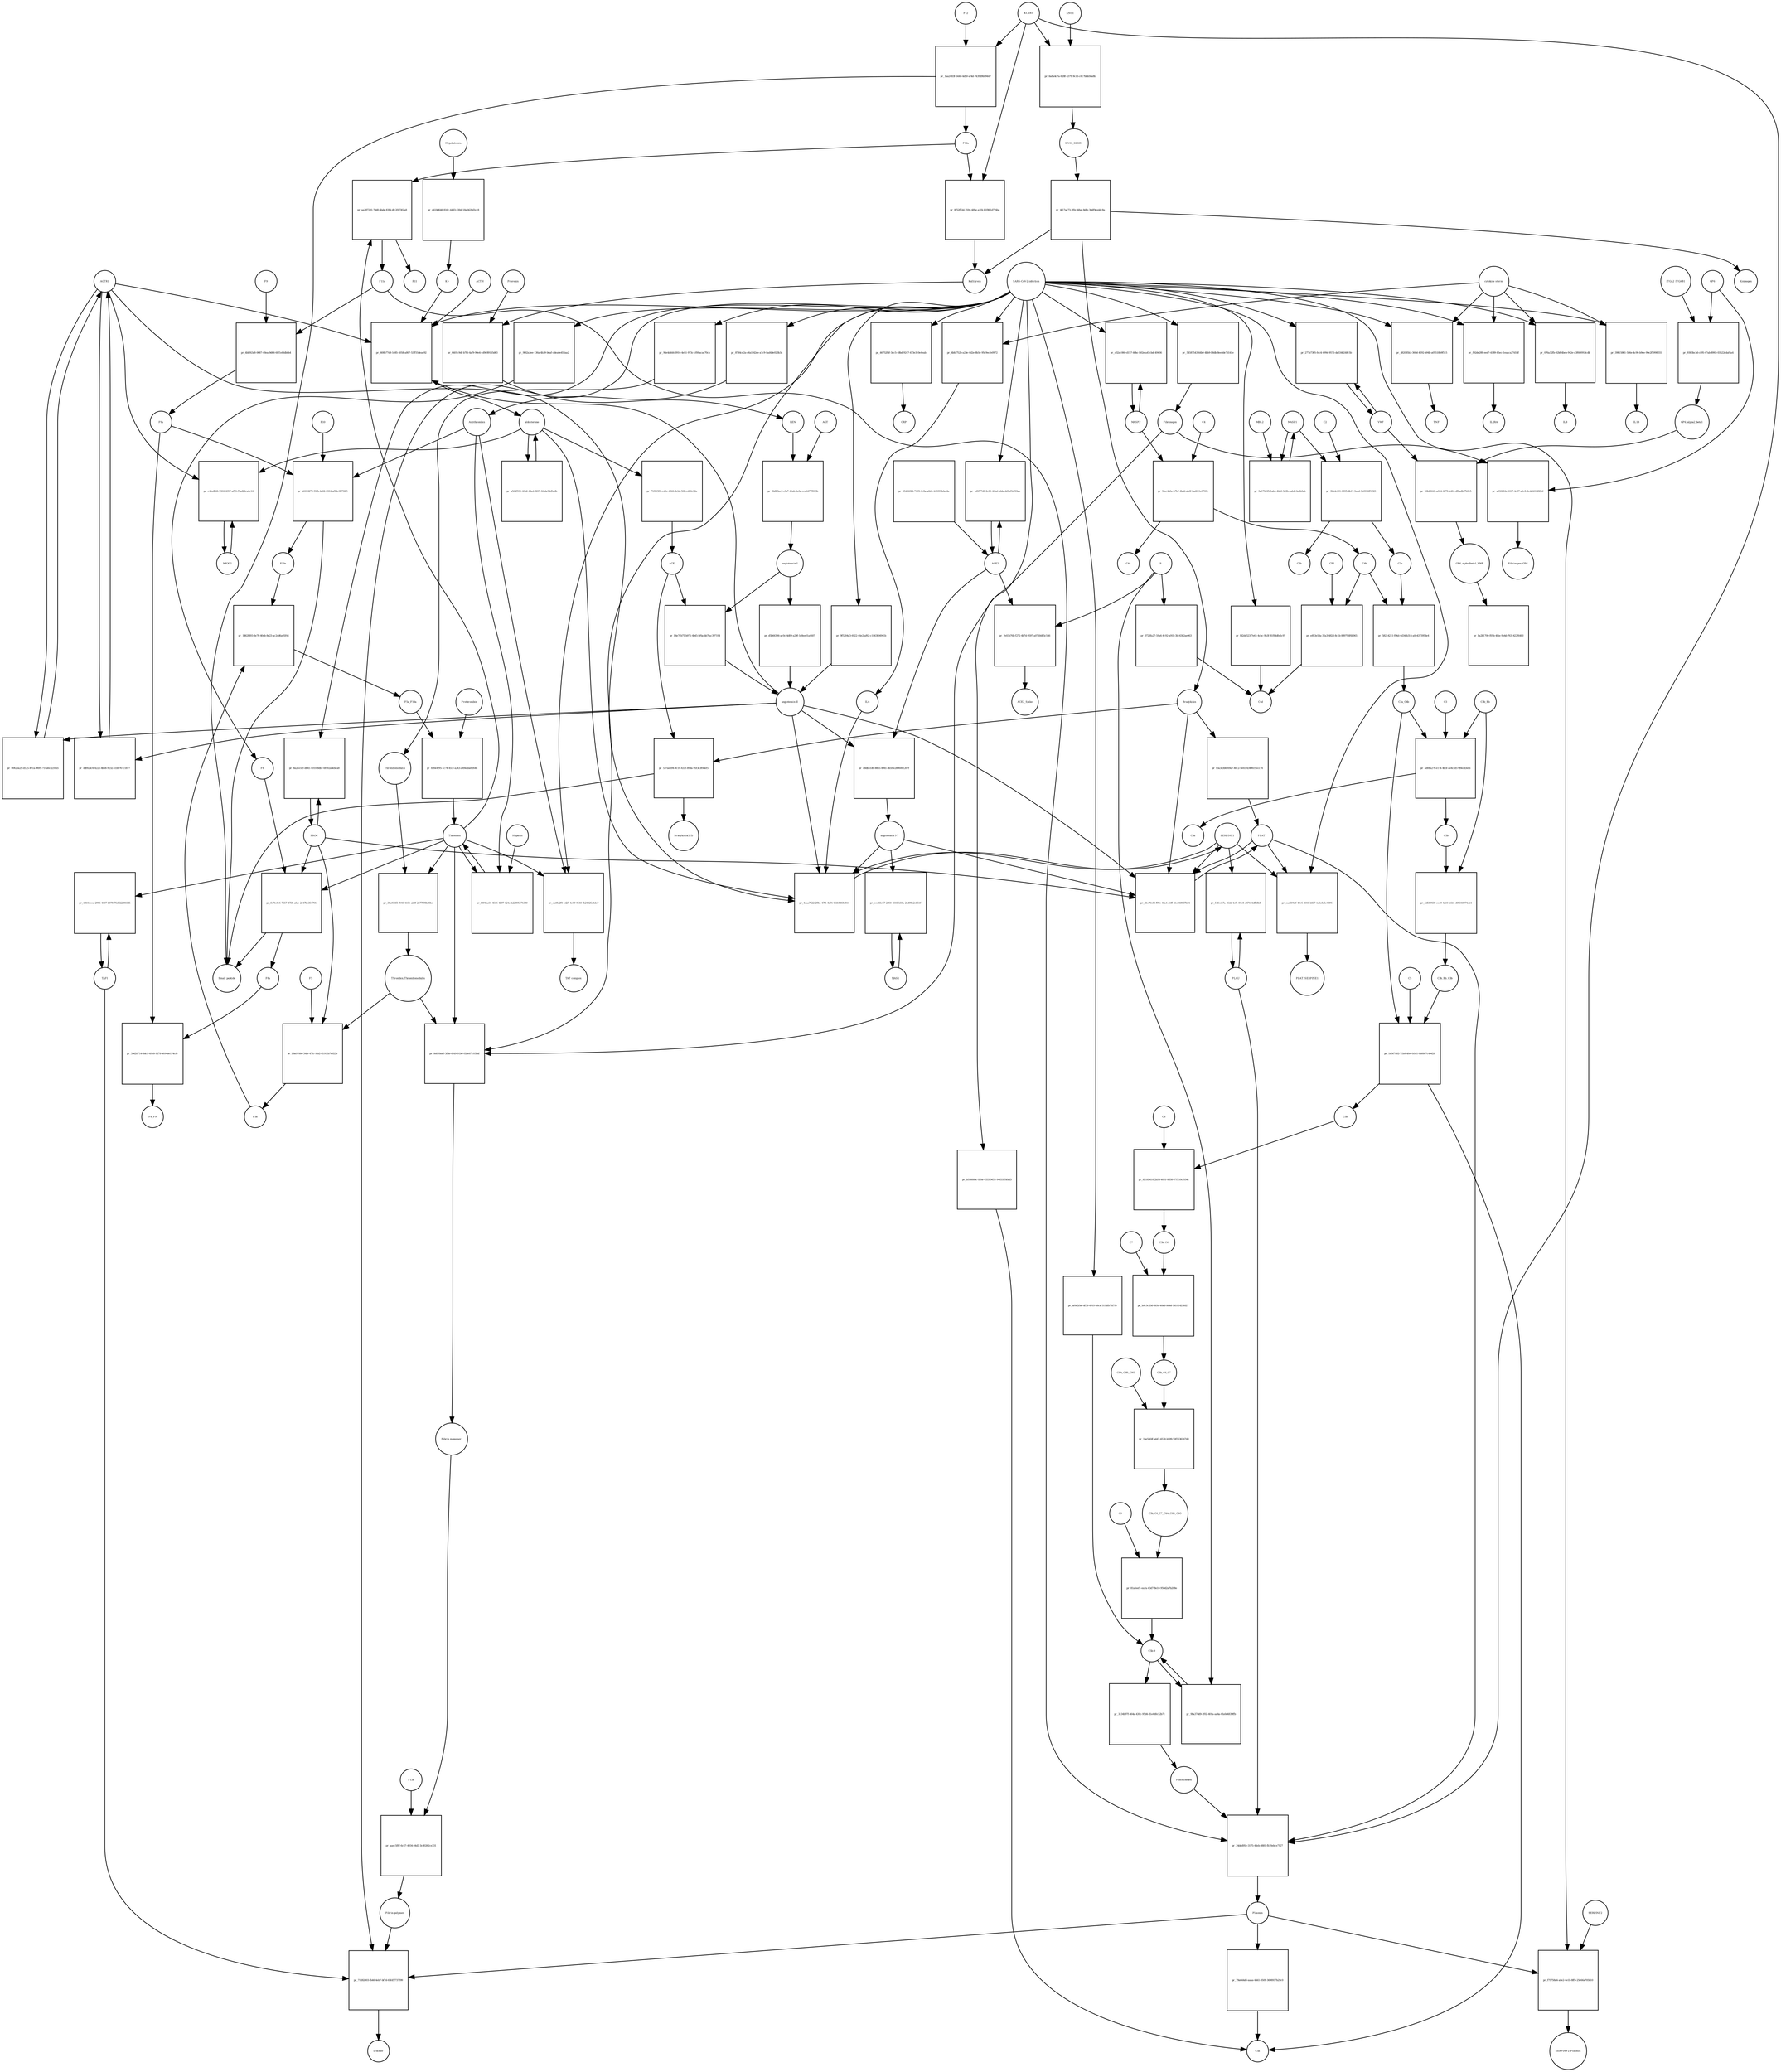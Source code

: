 strict digraph  {
F8 [annotation="urn_miriam_hgnc_3546|urn_miriam_taxonomy_9606", bipartite=0, cls=macromolecule, fontsize=4, label=F8, shape=circle];
"pr_fe71cfe6-7557-4735-afac-2e47be354701" [annotation="", bipartite=1, cls=process, fontsize=4, label="pr_fe71cfe6-7557-4735-afac-2e47be354701", shape=square];
"Small peptide" [annotation=urn_miriam_mesh_D010446, bipartite=0, cls=macromolecule, fontsize=4, label="Small peptide", shape=circle];
F8a [annotation="urn_miriam_hgnc.symbol_F8|urn_miriam_mesh_D015944|urn_miriam_taxonomy_9606", bipartite=0, cls=macromolecule, fontsize=4, label=F8a, shape=circle];
Thrombin [annotation="urn_miriam_hgnc_3535|urn_miriam_taxonomy_9606", bipartite=0, cls=macromolecule, fontsize=4, label=Thrombin, shape=circle];
PROC [annotation="urn_miriam_hgnc_9451|urn_miriam_taxonomy_9606", bipartite=0, cls=macromolecule, fontsize=4, label=PROC, shape=circle];
AGTR1 [annotation=urn_miriam_hgnc_336, bipartite=0, cls=macromolecule, fontsize=4, label=AGTR1, shape=circle];
"pr_00626a29-d125-47ca-9695-714a6cd216b5" [annotation="", bipartite=1, cls=process, fontsize=4, label="pr_00626a29-d125-47ca-9695-714a6cd216b5", shape=square];
"angiotensin II" [annotation="urn_miriam_obo.chebi_CHEBI%3A2718|urn_miriam_taxonomy_9606", bipartite=0, cls="simple chemical", fontsize=4, label="angiotensin II", shape=circle];
NR3C2 [annotation="", bipartite=0, cls=macromolecule, fontsize=4, label=NR3C2, shape=circle];
"pr_c4fedb68-9306-4357-af93-f9ad28ca0c16" [annotation="", bipartite=1, cls=process, fontsize=4, label="pr_c4fedb68-9306-4357-af93-f9ad28ca0c16", shape=square];
aldosterone [annotation="urn_miriam_obo.chebi_CHEBI%3A27584", bipartite=0, cls="simple chemical", fontsize=4, label=aldosterone, shape=circle];
"pr_a564f931-40b2-4ded-8207-fd4de54d9edb" [annotation="", bipartite=1, cls=process, fontsize=4, label="pr_a564f931-40b2-4ded-8207-fd4de54d9edb", shape=square];
SERPINE1 [annotation="", bipartite=0, cls=macromolecule, fontsize=4, label=SERPINE1, shape=circle];
"pr_4caa7622-29b5-47f1-8af4-0fd18d68c811" [annotation="", bipartite=1, cls=process, fontsize=4, label="pr_4caa7622-29b5-47f1-8af4-0fd18d68c811", shape=square];
"angiotensin I-7" [annotation="urn_miriam_obo.chebi_CHEBI%3A55438|urn_miriam_taxonomy_9606", bipartite=0, cls="simple chemical", fontsize=4, label="angiotensin I-7", shape=circle];
IL6 [annotation="urn_miriam_hgnc_6018|urn_miriam_taxonomy_9606", bipartite=0, cls=macromolecule, fontsize=4, label=IL6, shape=circle];
"pr_608b77d8-1e85-4058-a807-53ff55deae92" [annotation="", bipartite=1, cls=process, fontsize=4, label="pr_608b77d8-1e85-4058-a807-53ff55deae92", shape=square];
"SARS-CoV-2 infection" [annotation="urn_miriam_taxonomy_2697049|urn_miriam_mesh_D012327", bipartite=0, cls=phenotype, fontsize=4, label="SARS-CoV-2 infection", shape=circle];
"K+" [annotation="urn_miriam_obo.chebi_CHEBI%3A29103", bipartite=0, cls="simple chemical", fontsize=4, label="K+", shape=circle];
ACTH [annotation=urn_miriam_hgnc_9201, bipartite=0, cls="simple chemical", fontsize=4, label=ACTH, shape=circle];
"pr_9f5204a3-6922-46e2-af62-c1863f04941b" [annotation="", bipartite=1, cls=process, fontsize=4, label="pr_9f5204a3-6922-46e2-af62-c1863f04941b", shape=square];
Bradykinin [annotation="urn_miriam_obo.chebi_CHEBI%3A3165|urn_miriam_taxonomy_9606", bipartite=0, cls=macromolecule, fontsize=4, label=Bradykinin, shape=circle];
"pr_537ae594-9c16-433f-898a-95f3e3f0def5" [annotation="", bipartite=1, cls=process, fontsize=4, label="pr_537ae594-9c16-433f-898a-95f3e3f0def5", shape=square];
"Bradykinin(1-5)" [annotation="urn_miriam_mesh_C079000|urn_miriam_taxonomy_9606", bipartite=0, cls=macromolecule, fontsize=4, label="Bradykinin(1-5)", shape=circle];
ACE [annotation="urn_miriam_hgnc_2707|urn_miriam_taxonomy_9606", bipartite=0, cls=macromolecule, fontsize=4, label=ACE, shape=circle];
"pr_f3a3d3b6-69a7-40c2-9e61-4340619ecc74" [annotation="", bipartite=1, cls=process, fontsize=4, label="pr_f3a3d3b6-69a7-40c2-9e61-4340619ecc74", shape=square];
PLAT [annotation="urn_miriam_hgnc_9051|urn_miriam_taxonomy_9606", bipartite=0, cls=macromolecule, fontsize=4, label=PLAT, shape=circle];
"pr_ddf824c6-4222-4b68-9232-e1b9767c1877" [annotation="", bipartite=1, cls=process, fontsize=4, label="pr_ddf824c6-4222-4b68-9232-e1b9767c1877", shape=square];
MAS1 [annotation="", bipartite=0, cls=macromolecule, fontsize=4, label=MAS1, shape=circle];
"pr_cce03e67-2260-4503-b50a-25d98b2cb51f" [annotation="", bipartite=1, cls=process, fontsize=4, label="pr_cce03e67-2260-4503-b50a-25d98b2cb51f", shape=square];
Fibrinogen [annotation="urn_miriam_pubmed_19296670|urn_miriam_obo.go_GO%3A0005577|urn_miriam_hgnc_3661|urn_miriam_hgnc_3662|urn_miriam_hgnc_3694|urn_miriam_taxonomy_9606", bipartite=0, cls=complex, fontsize=4, label=Fibrinogen, shape=circle];
"pr_a036284c-61f7-4c37-a1c8-8cda4616822d" [annotation="", bipartite=1, cls=process, fontsize=4, label="pr_a036284c-61f7-4c37-a1c8-8cda4616822d", shape=square];
GP6 [annotation="urn_miriam_hgnc_HGNC%3A14388|urn_miriam_taxonomy_9606", bipartite=0, cls=macromolecule, fontsize=4, label=GP6, shape=circle];
Fibrinogen_GP6 [annotation="urn_miriam_pubmed_19296670|urn_miriam_obo.go_GO%3A0005577|urn_miriam_hgnc_HGNC%3A14388|urn_miriam_taxonomy_9606", bipartite=0, cls=complex, fontsize=4, label=Fibrinogen_GP6, shape=circle];
GP6_alpha2_beta1 [annotation="urn_miriam_pubmed_25051961|urn_miriam_taxonomy_10090|urn_miriam_hgnc_14338|urn_miriam_hgnc_6137|urn_miriam_hgnc_6153", bipartite=0, cls=complex, fontsize=4, label=GP6_alpha2_beta1, shape=circle];
"pr_96b28649-a064-4278-b484-dfbad2d7b5e5" [annotation="", bipartite=1, cls=process, fontsize=4, label="pr_96b28649-a064-4278-b484-dfbad2d7b5e5", shape=square];
VWF [annotation="urn_miriam_hgnc_12726|urn_miriam_taxonomy_9606", bipartite=0, cls=macromolecule, fontsize=4, label=VWF, shape=circle];
GP6_alpha2beta1_VWF [annotation="urn_miriam_pubmed_25051961|urn_miriam_taxonomy_10090|urn_miriam_hgnc_14338|urn_miriam_hgnc_6137|urn_miriam_hgnc_6153|urn_miriam_hgnc_12726", bipartite=0, cls=complex, fontsize=4, label=GP6_alpha2beta1_VWF, shape=circle];
"pr_9303bc3d-cf95-47ab-8903-03522cdaf4a4" [annotation="", bipartite=1, cls=process, fontsize=4, label="pr_9303bc3d-cf95-47ab-8903-03522cdaf4a4", shape=square];
ITGA2_ITGAB1 [annotation="urn_miriam_intact_EBI-16428357|urn_miriam_hgnc_6137|urn_miriam_hgnc_6153|urn_miriam_taxonomy_9606", bipartite=0, cls=complex, fontsize=4, label=ITGA2_ITGAB1, shape=circle];
"pr_ba2b1700-f05b-4f5e-9b4d-763c422f6480" [annotation="", bipartite=1, cls="omitted process", fontsize=4, label="pr_ba2b1700-f05b-4f5e-9b4d-763c422f6480", shape=square];
"Fibrin polymer" [annotation="urn_miriam_mesh_C465961|urn_miriam_taxonomy_9606", bipartite=0, cls=macromolecule, fontsize=4, label="Fibrin polymer", shape=circle];
"pr_71282003-fb46-4eb7-bf7d-65fd5f737f99" [annotation="", bipartite=1, cls=process, fontsize=4, label="pr_71282003-fb46-4eb7-bf7d-65fd5f737f99", shape=square];
"D-dimer" [annotation="urn_miriam_pubmed_19008457|urn_miriam_mesh_C036309|urn_miriam_taxonomy_9606", bipartite=0, cls=macromolecule, fontsize=4, label="D-dimer", shape=circle];
Plasmin [annotation="urn_miriam_hgnc.symbol_PLG|urn_miriam_mesh_D005341|urn_miriam_brenda_3.4.21.7|urn_miriam_taxonomy_9606", bipartite=0, cls=macromolecule, fontsize=4, label=Plasmin, shape=circle];
TAFI [annotation="urn_miriam_hgnc_1546|urn_miriam_taxonomy_9606", bipartite=0, cls=macromolecule, fontsize=4, label=TAFI, shape=circle];
"Fibrin monomer" [annotation="urn_miriam_mesh_C011468|urn_miriam_taxonomy_9606", bipartite=0, cls=macromolecule, fontsize=4, label="Fibrin monomer", shape=circle];
"pr_aaec5f8f-6c67-4934-84d3-3cd0262ce331" [annotation="", bipartite=1, cls=process, fontsize=4, label="pr_aaec5f8f-6c67-4934-84d3-3cd0262ce331", shape=square];
F13a [annotation="urn_miriam_hgnc.symbol_F13|urn_miriam_mesh_D026122|urn_miriam_brenda_2.3.2.13|urn_miriam_taxonomy_9606", bipartite=0, cls=macromolecule, fontsize=4, label=F13a, shape=circle];
"pr_482085b3-360d-4292-b94b-a05518b9f515" [annotation="", bipartite=1, cls=process, fontsize=4, label="pr_482085b3-360d-4292-b94b-a05518b9f515", shape=square];
TNF [annotation="urn_miriam_hgnc_11892|urn_miriam_taxonomy_9606", bipartite=0, cls=macromolecule, fontsize=4, label=TNF, shape=circle];
"cytokine storm" [annotation="urn_miriam_pubmed_2504360|urn_miriam_taxonomy_9606", bipartite=0, cls=phenotype, fontsize=4, label="cytokine storm", shape=circle];
"pr_79a644d6-aaaa-4441-8509-3698937b29c0" [annotation="", bipartite=1, cls=process, fontsize=4, label="pr_79a644d6-aaaa-4441-8509-3698937b29c0", shape=square];
C5a [annotation="urn_miriam_hgnc.symbol_C5|urn_miriam_mesh_D015936|urn_miriam_taxonomy_9606", bipartite=0, cls=macromolecule, fontsize=4, label=C5a, shape=circle];
"pr_3c34b97f-464a-430c-95d4-d1e4d0c52b7c" [annotation="", bipartite=1, cls=process, fontsize=4, label="pr_3c34b97f-464a-430c-95d4-d1e4d0c52b7c", shape=square];
Plasminogen [annotation="urn_miriam_hgnc_9071|urn_miriam_taxonomy_9606", bipartite=0, cls=macromolecule, fontsize=4, label=Plasminogen, shape=circle];
"C5b-9" [annotation="urn_miriam_obo.go_GO%3A0005579|urn_miriam_mesh_D015938|urn_miriam_mesh_D050776|urn_miriam_hgnc_1339|urn_miriam_hgnc_1346|urn_miriam_hgnc_1352|urn_miriam_hgnc_1353|urn_miriam_hgnc_1354|urn_miriam_hgnc_1358|urn_miriam_taxonomy_9606", bipartite=0, cls=complex, fontsize=4, label="C5b-9", shape=circle];
C2 [annotation="urn_miriam_hgnc_1248|urn_miriam_taxonomy_9606", bipartite=0, cls=macromolecule, fontsize=4, label=C2, shape=circle];
"pr_3bb4cf01-6895-4b17-9eed-9b3936ff4321" [annotation="", bipartite=1, cls=process, fontsize=4, label="pr_3bb4cf01-6895-4b17-9eed-9b3936ff4321", shape=square];
C2a [annotation="urn_miriam_hgnc.symbol_C2|urn_miriam_mesh_D050678|urn_miriam_taxonomy_9606", bipartite=0, cls=macromolecule, fontsize=4, label=C2a, shape=circle];
C2b [annotation="urn_miriam_hgnc.symbol_C2|urn_miriam_mesh_D050679|urn_miriam_taxonomy_9606", bipartite=0, cls=macromolecule, fontsize=4, label=C2b, shape=circle];
MASP1 [annotation="urn_miriam_hgnc_6901|urn_miriam_taxonomy_9606", bipartite=0, cls=macromolecule, fontsize=4, label=MASP1, shape=circle];
"pr_f92de289-eed7-4189-85ec-1eaaca27d16f" [annotation="", bipartite=1, cls=process, fontsize=4, label="pr_f92de289-eed7-4189-85ec-1eaaca27d16f", shape=square];
IL2RA [annotation="urn_miriam_hgnc_6008|urn_miriam_taxonomy_9606", bipartite=0, cls=macromolecule, fontsize=4, label=IL2RA, shape=circle];
"pr_076a32fb-92bf-4beb-942e-a3f600913cdb" [annotation="", bipartite=1, cls=process, fontsize=4, label="pr_076a32fb-92bf-4beb-942e-a3f600913cdb", shape=square];
IL8 [annotation="urn_miriam_hgnc_6025|urn_miriam_taxonomy_9606", bipartite=0, cls=macromolecule, fontsize=4, label=IL8, shape=circle];
"pr_b598888c-fa0a-4533-9631-94635ff8fad3" [annotation="", bipartite=1, cls=process, fontsize=4, label="pr_b598888c-fa0a-4533-9631-94635ff8fad3", shape=square];
"pr_4bfa752b-a23e-4d2e-8b5e-95c9ecfe0972" [annotation="", bipartite=1, cls=process, fontsize=4, label="pr_4bfa752b-a23e-4d2e-8b5e-95c9ecfe0972", shape=square];
"pr_39815861-586e-4c98-b9ee-90e2f5998255" [annotation="", bipartite=1, cls=process, fontsize=4, label="pr_39815861-586e-4c98-b9ee-90e2f5998255", shape=square];
IL1B [annotation="urn_miriam_hgnc_5992|urn_miriam_taxonomy_9606", bipartite=0, cls=macromolecule, fontsize=4, label=IL1B, shape=circle];
Prorenin [annotation="urn_miriam_hgnc_9958|urn_miriam_taxonomy_9606", bipartite=0, cls=macromolecule, fontsize=4, label=Prorenin, shape=circle];
"pr_6401c9df-b7f5-4af9-90e4-cd9c89155d63" [annotation="", bipartite=1, cls=process, fontsize=4, label="pr_6401c9df-b7f5-4af9-90e4-cd9c89155d63", shape=square];
REN [annotation="urn_miriam_hgnc.symbol_REN|urn_miriam_taxonomy_9606", bipartite=0, cls=macromolecule, fontsize=4, label=REN, shape=circle];
Kallikrein [annotation="urn_miriam_hgnc.symbol_KLKB1|urn_miriam_mesh_D020842|urn_miriam_brenda_3.4.21.34|urn_miriam_taxonomy_9606", bipartite=0, cls=macromolecule, fontsize=4, label=Kallikrein, shape=circle];
KLKB1 [annotation="urn_miriam_hgnc_6371|urn_miriam_taxonomy_9606", bipartite=0, cls=macromolecule, fontsize=4, label=KLKB1, shape=circle];
"pr_8f52fb3d-3594-485e-a1f4-b1f801d774ba" [annotation="", bipartite=1, cls=process, fontsize=4, label="pr_8f52fb3d-3594-485e-a1f4-b1f801d774ba", shape=square];
F12a [annotation="urn_miriam_hgnc.symbol_F12|urn_miriam_mesh_D015956|urn_miriam_brenda_3.4.21.38|urn_miriam_taxonomy_9606", bipartite=0, cls=macromolecule, fontsize=4, label=F12a, shape=circle];
"pr_96e4d444-0916-4e51-973c-cf00acae70cb" [annotation="", bipartite=1, cls=process, fontsize=4, label="pr_96e4d444-0916-4e51-973c-cf00acae70cb", shape=square];
Thrombomodulin [annotation="urn_miriam_hgnc_11784|urn_miriam_taxonomy_9606", bipartite=0, cls=macromolecule, fontsize=4, label=Thrombomodulin, shape=circle];
"pr_f75758a4-a8e2-4e1b-8ff5-25e66a705810" [annotation="", bipartite=1, cls=process, fontsize=4, label="pr_f75758a4-a8e2-4e1b-8ff5-25e66a705810", shape=square];
SERPINF2 [annotation="urn_miriam_hgnc_9075|urn_miriam_taxonomy_9606", bipartite=0, cls=macromolecule, fontsize=4, label=SERPINF2, shape=circle];
SERPINF2_Plasmin [annotation="urn_miriam_pubmed_2437112|urn_miriam_biogrid_314240|urn_miriam_hgnc_9075|urn_miriam_mesh_D005341|urn_miriam_taxonomy_9606", bipartite=0, cls=complex, fontsize=4, label=SERPINF2_Plasmin, shape=circle];
"pr_fd2dc523-7e61-4cbc-9b3f-81f84dfe5c97" [annotation="", bipartite=1, cls=process, fontsize=4, label="pr_fd2dc523-7e61-4cbc-9b3f-81f84dfe5c97", shape=square];
C4d [annotation="urn_miriam_hgnc.symbol_C4b|urn_miriam_mesh_C032261|urn_miriam_taxonomy_9606", bipartite=0, cls=macromolecule, fontsize=4, label=C4d, shape=circle];
"pr_af6c2fac-df38-4705-a8ca-511dfb7fd7f0" [annotation="", bipartite=1, cls=process, fontsize=4, label="pr_af6c2fac-df38-4705-a8ca-511dfb7fd7f0", shape=square];
"pr_8a2ce1cf-d841-4010-8db7-6f002a0ebca8" [annotation="", bipartite=1, cls=process, fontsize=4, label="pr_8a2ce1cf-d841-4010-8db7-6f002a0ebca8", shape=square];
"pr_277b7305-fec4-499d-9575-da3340248c5b" [annotation="", bipartite=1, cls=process, fontsize=4, label="pr_277b7305-fec4-499d-9575-da3340248c5b", shape=square];
"pr_46752f5f-3cc5-48bd-9247-473e3c0e4eab" [annotation="", bipartite=1, cls=process, fontsize=4, label="pr_46752f5f-3cc5-48bd-9247-473e3c0e4eab", shape=square];
CRP [annotation="urn_miriam_hgnc_2367|urn_miriam_taxonomy_9606", bipartite=0, cls=macromolecule, fontsize=4, label=CRP, shape=circle];
"pr_9ba37dd9-2f02-401a-aa4a-6fa0c4839ffb" [annotation="", bipartite=1, cls=process, fontsize=4, label="pr_9ba37dd9-2f02-401a-aa4a-6fa0c4839ffb", shape=square];
S [annotation="urn_miriam_uniprot_P0DTC2|urn_miriam_uniprot_P59594|urn_miriam_taxonomy_2697049", bipartite=0, cls=macromolecule, fontsize=4, label=S, shape=circle];
"pr_0723fa27-59a6-4c92-a91b-3bc6382ae063" [annotation="", bipartite=1, cls=process, fontsize=4, label="pr_0723fa27-59a6-4c92-a91b-3bc6382ae063", shape=square];
"pr_d8db51d0-88b5-4941-8b5f-e2806001207f" [annotation="", bipartite=1, cls=process, fontsize=4, label="pr_d8db51d0-88b5-4941-8b5f-e2806001207f", shape=square];
ACE2 [annotation="urn_miriam_hgnc_13557|urn_miriam_taxonomy_9606", bipartite=0, cls=macromolecule, fontsize=4, label=ACE2, shape=circle];
"pr_554d4024-7405-4c8a-a8d4-445399b6efde" [annotation="", bipartite=1, cls=process, fontsize=4, label="pr_554d4024-7405-4c8a-a8d4-445399b6efde", shape=square];
"pr_7e03b76b-f272-4b7d-9597-a0750d85c546" [annotation="", bipartite=1, cls=process, fontsize=4, label="pr_7e03b76b-f272-4b7d-9597-a0750d85c546", shape=square];
ACE2_Spike [annotation="urn_miriam_pdb_6CS2|urn_miriam_hgnc_13557|urn_miriam_uniprot_P0DTC2|urn_miriam_taxonomy_9606|urn_miriam_taxonomy_2697049", bipartite=0, cls=complex, fontsize=4, label=ACE2_Spike, shape=circle];
"pr_1d9f77d0-2c81-46bd-b6de-dd1ef0df03ae" [annotation="", bipartite=1, cls=process, fontsize=4, label="pr_1d9f77d0-2c81-46bd-b6de-dd1ef0df03ae", shape=square];
"pr_8784ce2a-d6a1-42ee-a7c9-8ad43e023b3a" [annotation="", bipartite=1, cls=process, fontsize=4, label="pr_8784ce2a-d6a1-42ee-a7c9-8ad43e023b3a", shape=square];
Antithrombin [annotation="urn_miriam_hgnc_775|urn_miriam_taxonomy_9606", bipartite=0, cls=macromolecule, fontsize=4, label=Antithrombin, shape=circle];
"pr_9f62a3ee-136a-4b39-b6af-cdea0e455aa2" [annotation="", bipartite=1, cls=process, fontsize=4, label="pr_9f62a3ee-136a-4b39-b6af-cdea0e455aa2", shape=square];
C4b [annotation="urn_miriam_hgnc_1324|urn_miriam_taxonomy_9606", bipartite=0, cls=macromolecule, fontsize=4, label=C4b, shape=circle];
"pr_e853e58a-32a3-482d-8c1b-889796f6b065" [annotation="", bipartite=1, cls=process, fontsize=4, label="pr_e853e58a-32a3-482d-8c1b-889796f6b065", shape=square];
CFI [annotation="urn_miriam_hgnc_2771|urn_miriam_taxonomy_9606", bipartite=0, cls=macromolecule, fontsize=4, label=CFI, shape=circle];
C3b [annotation="urn_miriam_hgnc.symbol_C3|urn_miriam_mesh_D003179|urn_miriam_taxonomy_9606", bipartite=0, cls=macromolecule, fontsize=4, label=C3b, shape=circle];
"pr_6d589039-cec9-4a10-b1b6-d00340974eb4" [annotation="", bipartite=1, cls=process, fontsize=4, label="pr_6d589039-cec9-4a10-b1b6-d00340974eb4", shape=square];
C3b_Bb [annotation="urn_miriam_pubmed_12440962|urn_miriam_brenda_3.4.21.47|urn_miriam_mesh_D051561|urn_miriam_mesh_D003179|urn_miriam_hgnc_1037|urn_miriam_taxonomy_9606", bipartite=0, cls=complex, fontsize=4, label=C3b_Bb, shape=circle];
C3b_Bb_C3b [annotation="urn_miriam_pubmed_12440962|urn_miriam_brenda_34.4.21.47|urn_miriam_mesh_D051566|urn_miriam_mesh_D003179|urn_miriam_hgnc_1037|urn_miriam_taxonomy_9606", bipartite=0, cls=complex, fontsize=4, label=C3b_Bb_C3b, shape=circle];
"pr_58214211-f04d-4d34-b314-a0e437395de4" [annotation="", bipartite=1, cls=process, fontsize=4, label="pr_58214211-f04d-4d34-b314-a0e437395de4", shape=square];
C2a_C4b [annotation="urn_miriam_mesh_D051574|urn_miriam_brenda_3.4.21.43|urn_miriam_mesh_D050678|urn_miriam_hgnc_1324|urn_miriam_taxonomy_9606", bipartite=0, cls=complex, fontsize=4, label=C2a_C4b, shape=circle];
C4 [annotation="urn_miriam_mesh_D00318|urn_miriam_taxonomy_9606", bipartite=0, cls=macromolecule, fontsize=4, label=C4, shape=circle];
"pr_9fec4a0e-b7b7-4bdd-ab6f-2ad611e9769c" [annotation="", bipartite=1, cls=process, fontsize=4, label="pr_9fec4a0e-b7b7-4bdd-ab6f-2ad611e9769c", shape=square];
C4a [annotation="urn_miriam_hgnc_1323|urn_miriam_taxonomy_9606", bipartite=0, cls=macromolecule, fontsize=4, label=C4a, shape=circle];
MASP2 [annotation="urn_miriam_hgnc_6902|urn_miriam_taxonomy_9606", bipartite=0, cls=macromolecule, fontsize=4, label=MASP2, shape=circle];
"pr_3e170c85-1ab3-4bb3-9c2b-eab4c6e5b3eb" [annotation="", bipartite=1, cls=process, fontsize=4, label="pr_3e170c85-1ab3-4bb3-9c2b-eab4c6e5b3eb", shape=square];
MBL2 [annotation="urn_miriam_hgnc_6902|urn_miriam_taxonomy_9606", bipartite=0, cls=macromolecule, fontsize=4, label=MBL2, shape=circle];
"pr_c32ac060-d157-40bc-b02e-a47cbdc49436" [annotation="", bipartite=1, cls=process, fontsize=4, label="pr_c32ac060-d157-40bc-b02e-a47cbdc49436", shape=square];
PLAU [annotation="urn_miriam_hgnc_9052|urn_miriam_taxonomy_9606", bipartite=0, cls=macromolecule, fontsize=4, label=PLAU, shape=circle];
"pr_54fceb7a-46dd-4cf1-84c8-e47184dfb8b8" [annotation="", bipartite=1, cls=process, fontsize=4, label="pr_54fceb7a-46dd-4cf1-84c8-e47184dfb8b8", shape=square];
C5b_C6_C7_C8A_C8B_C8G [annotation="urn_miriam_pubmed_28630159|urn_miriam_mesh_C042295|urn_miriam_mesh_D050776|urn_miriam_hgnc_1339|urn_miriam_hgnc_1352|urn_miriam_hgnc_1353|urn_miriam_hgnc_1354|urn_miriam_taxonomy_9606", bipartite=0, cls=complex, fontsize=4, label=C5b_C6_C7_C8A_C8B_C8G, shape=circle];
"pr_81afeef1-ea7a-43d7-8e10-950d2a7b208e" [annotation="", bipartite=1, cls=process, fontsize=4, label="pr_81afeef1-ea7a-43d7-8e10-950d2a7b208e", shape=square];
C9 [annotation="urn_miriam_hgnc_1358|urn_miriam_taxonomy_9606", bipartite=0, cls=macromolecule, fontsize=4, label=C9, shape=circle];
C5b_C6_C7 [annotation="urn_miriam_pubmed_28630159|urn_miriam_mesh_C037453|urn_miriam_mesh_D050776|urn_miriam_hgnc_1339|urn_miriam_hgnc_1346|urn_miriam_taxonomy_9606", bipartite=0, cls=complex, fontsize=4, label=C5b_C6_C7, shape=circle];
"pr_15e5afdf-a447-4530-b599-50f3536167d8" [annotation="", bipartite=1, cls=process, fontsize=4, label="pr_15e5afdf-a447-4530-b599-50f3536167d8", shape=square];
C8A_C8B_C8G [annotation="urn_miriam_mesh_D003185|urn_miriam_hgnc_1353|urn_miriam_hgnc_1352|urn_miriam_hgnc_1354|urn_miriam_taxonomy_9606", bipartite=0, cls=complex, fontsize=4, label=C8A_C8B_C8G, shape=circle];
C5b_C6 [annotation="urn_miriam_mesh_C050974|urn_miriam_mesh_D050776|urn_miriam_hgnc_1339|urn_miriam_taxonomy_9606", bipartite=0, cls=complex, fontsize=4, label=C5b_C6, shape=circle];
"pr_b9c5c83d-685c-40ad-864d-14191425fd27" [annotation="", bipartite=1, cls=process, fontsize=4, label="pr_b9c5c83d-685c-40ad-864d-14191425fd27", shape=square];
C7 [annotation="urn_miriam_hgnc_HGNC%3A1346|urn_miriam_taxonomy_9606", bipartite=0, cls=macromolecule, fontsize=4, label=C7, shape=circle];
C5b [annotation="urn_miriam_hgnc.symbol_C5|urn_miriam_mesh_D050776|urn_miriam_taxonomy_9606", bipartite=0, cls=macromolecule, fontsize=4, label=C5b, shape=circle];
"pr_82183410-2b34-4031-8658-07f110cf054c" [annotation="", bipartite=1, cls=process, fontsize=4, label="pr_82183410-2b34-4031-8658-07f110cf054c", shape=square];
C6 [annotation="urn_miriam_hgnc_1339|urn_miriam_taxonomy_9606", bipartite=0, cls=macromolecule, fontsize=4, label=C6, shape=circle];
C5 [annotation="urn_miriam_hgnc_1331|urn_miriam_taxonomy_9606", bipartite=0, cls=macromolecule, fontsize=4, label=C5, shape=circle];
"pr_1a367a82-71b9-4fe6-b1e1-6d6807c49428" [annotation="", bipartite=1, cls=process, fontsize=4, label="pr_1a367a82-71b9-4fe6-b1e1-6d6807c49428", shape=square];
C3 [annotation="urn_miriam_hgnc_1318|urn_miriam_taxonomy_9606", bipartite=0, cls=macromolecule, fontsize=4, label=C3, shape=circle];
"pr_ad0ba27f-e174-4b5f-ae4c-d57d9ecd3efb" [annotation="", bipartite=1, cls=process, fontsize=4, label="pr_ad0ba27f-e174-4b5f-ae4c-d57d9ecd3efb", shape=square];
C3a [annotation="urn_miriam_hgnc.symbol_C3|urn_miriam_mesh_D015926|urn_miriam_taxonomy_9606", bipartite=0, cls=macromolecule, fontsize=4, label=C3a, shape=circle];
"pr_36a936f3-f046-4151-ab0f-2e77f98b20bc" [annotation="", bipartite=1, cls=process, fontsize=4, label="pr_36a936f3-f046-4151-ab0f-2e77f98b20bc", shape=square];
Thrombin_Thrombomodulin [annotation="urn_miriam_pubmed_6282863|urn_miriam_taxonomy_9986|urn_miriam_biogrid_283352|urn_miriam_mesh_D013917|urn_miriam_hgnc_11784", bipartite=0, cls=complex, fontsize=4, label=Thrombin_Thrombomodulin, shape=circle];
"pr_8d0f6aa5-3fbb-47d9-91b6-02ae87c05bdf" [annotation="", bipartite=1, cls=process, fontsize=4, label="pr_8d0f6aa5-3fbb-47d9-91b6-02ae87c05bdf", shape=square];
KNG1_KLKB1 [annotation="urn_miriam_pubmed_17598838|urn_miriam_intact_EBI-10087151|urn_miriam_hgnc_6371|urn_miriam_hgnc_6383|urn_miriam_taxonomy_9606", bipartite=0, cls=complex, fontsize=4, label=KNG1_KLKB1, shape=circle];
"pr_4f17ac73-2f0c-48af-8dfe-30df9ceddc8a" [annotation="", bipartite=1, cls=process, fontsize=4, label="pr_4f17ac73-2f0c-48af-8dfe-30df9ceddc8a", shape=square];
Kininogen [annotation="urn_miriam_hgnc.symbol_KNG1|urn_miriam_mesh_D019679|urn_miriam_taxonomy_9606", bipartite=0, cls=macromolecule, fontsize=4, label=Kininogen, shape=circle];
"pr_54587543-44b0-4bb9-b8db-8ee8de76141e" [annotation="", bipartite=1, cls=process, fontsize=4, label="pr_54587543-44b0-4bb9-b8db-8ee8de76141e", shape=square];
"angiotensin I" [annotation="urn_miriam_obo.chebi_CHEBI%3A2718|urn_miriam_taxonomy_9606", bipartite=0, cls="simple chemical", fontsize=4, label="angiotensin I", shape=circle];
"pr_d5b66306-ac0c-4d09-a29f-1e8ee01a4607" [annotation="", bipartite=1, cls=process, fontsize=4, label="pr_d5b66306-ac0c-4d09-a29f-1e8ee01a4607", shape=square];
"pr_ead594ef-49c6-4010-b837-1a6efa5c4396" [annotation="", bipartite=1, cls=process, fontsize=4, label="pr_ead594ef-49c6-4010-b837-1a6efa5c4396", shape=square];
PLAT_SERPINE1 [annotation="urn_miriam_pubmed_22449964|urn_miriam_intact_EBI-7800882|urn_miriam_hgnc_9051|urn_miriam_hgnc_8593|urn_miriam_taxonomy_9606", bipartite=0, cls=complex, fontsize=4, label=PLAT_SERPINE1, shape=circle];
"pr_1810ecca-2996-4607-b078-75d7222803d5" [annotation="", bipartite=1, cls=process, fontsize=4, label="pr_1810ecca-2996-4607-b078-75d7222803d5", shape=square];
"pr_d1e70efd-f99c-40a4-a1ff-41e848937b84" [annotation="", bipartite=1, cls=process, fontsize=4, label="pr_d1e70efd-f99c-40a4-a1ff-41e848937b84", shape=square];
"pr_ea0fa2f0-ed27-4e99-9540-fb24025c4de7" [annotation="", bipartite=1, cls=process, fontsize=4, label="pr_ea0fa2f0-ed27-4e99-9540-fb24025c4de7", shape=square];
"TAT complex" [annotation="urn_miriam_pubmed_22930518|urn_miriam_mesh_C046193|urn_miriam_mesh_D013917|urn_miriam_hgnc_775|urn_miriam_taxonomy_9606", bipartite=0, cls=complex, fontsize=4, label="TAT complex", shape=circle];
"pr_24ded95e-3175-42eb-8881-fb70ebce7127" [annotation="", bipartite=1, cls=process, fontsize=4, label="pr_24ded95e-3175-42eb-8881-fb70ebce7127", shape=square];
F11a [annotation="urn_miriam_hgnc.symbol_F11|urn_miriam_mesh_D015945|urn_miriam_brenda_3.4.21.27|urn_miriam_taxonomy_9606", bipartite=0, cls=macromolecule, fontsize=4, label=F11a, shape=circle];
"pr_f394ba64-4516-4b97-824e-b22895c71380" [annotation="", bipartite=1, cls=process, fontsize=4, label="pr_f394ba64-4516-4b97-824e-b22895c71380", shape=square];
Heparin [annotation="urn_miriam_pubmed_708377|urn_miriam_obo.chebi_CHEBI%3A28304|urn_miriam_taxonomy_9606", bipartite=0, cls="simple chemical", fontsize=4, label=Heparin, shape=circle];
Prothrombin [annotation="urn_miriam_hgnc_3535|urn_miriam_taxonomy_9606", bipartite=0, cls=macromolecule, fontsize=4, label=Prothrombin, shape=circle];
"pr_820e4f95-1c74-41cf-a243-a49eaba62648" [annotation="", bipartite=1, cls=process, fontsize=4, label="pr_820e4f95-1c74-41cf-a243-a49eaba62648", shape=square];
F5a_F10a [annotation="urn_miriam_pubmed_2303476|urn_miriam_mesh_C022475|urn_miriam_mesh_D15943|urn_miriam_mesh_D015951|urn_miriam_taxonomy_9606", bipartite=0, cls=complex, fontsize=4, label=F5a_F10a, shape=circle];
F10a [annotation="urn_miriam_hgnc.symbol_F10|urn_miriam_mesh_D015951|urn_miriam_brenda_3.4.21.6|urn_miriam_taxonomy_9606", bipartite=0, cls=macromolecule, fontsize=4, label=F10a, shape=circle];
"pr_1d62fd93-3e78-40db-8e23-ac2cd6a05f44" [annotation="", bipartite=1, cls=process, fontsize=4, label="pr_1d62fd93-3e78-40db-8e23-ac2cd6a05f44", shape=square];
F5a [annotation="urn_miriam_hgnc.symbol_F5|urn_miriam_mesh_D015943|urn_miriam_taxonomy_9606", bipartite=0, cls=macromolecule, fontsize=4, label=F5a, shape=circle];
F5 [annotation="urn_miriam_hgnc_3541|urn_miriam_taxonomy_9606", bipartite=0, cls=macromolecule, fontsize=4, label=F5, shape=circle];
"pr_b6a97086-34fe-47fc-9fa2-d1911b7e622e" [annotation="", bipartite=1, cls=process, fontsize=4, label="pr_b6a97086-34fe-47fc-9fa2-d1911b7e622e", shape=square];
F9a [annotation="urn_miriam_hgnc.symbol_F9|urn_miriam_mesh_D015949|urn_miriam_taxonomy_9606", bipartite=0, cls=macromolecule, fontsize=4, label=F9a, shape=circle];
"pr_39d20714-3dc9-49e8-9d78-b094ae174cfe" [annotation="", bipartite=1, cls=process, fontsize=4, label="pr_39d20714-3dc9-49e8-9d78-b094ae174cfe", shape=square];
F8_F9 [annotation="urn_miriam_pubmed_22471307|urn_miriam_hgnc_3546|urn_miriam_hgnc_35531|urn_miriam_intact_EBI-11621595|urn_miriam_taxonomy_9606", bipartite=0, cls=complex, fontsize=4, label=F8_F9, shape=circle];
F9 [annotation="urn_miriam_hgnc_35531|urn_miriam_taxonomy_9606", bipartite=0, cls=macromolecule, fontsize=4, label=F9, shape=circle];
"pr_4bbf43a8-0687-48ea-9d66-68f1ef3db0b4" [annotation="", bipartite=1, cls=process, fontsize=4, label="pr_4bbf43a8-0687-48ea-9d66-68f1ef3db0b4", shape=square];
"pr_6a8a4c7a-628f-4379-9c15-c6c7bbb50a8b" [annotation="", bipartite=1, cls=process, fontsize=4, label="pr_6a8a4c7a-628f-4379-9c15-c6c7bbb50a8b", shape=square];
KNG1 [annotation="urn_miriam_hgnc.symbol_6383|urn_miriam_taxonomy_9606", bipartite=0, cls=macromolecule, fontsize=4, label=KNG1, shape=circle];
"pr_aa287291-70d0-4bde-83f4-dfc2f4f302a8" [annotation="", bipartite=1, cls=process, fontsize=4, label="pr_aa287291-70d0-4bde-83f4-dfc2f4f302a8", shape=square];
F11 [annotation="urn_miriam_hgnc_3529|urn_miriam_taxonomy_9606", bipartite=0, cls=macromolecule, fontsize=4, label=F11, shape=circle];
F12 [annotation="urn_miriam_hgnc_3530|urn_miriam_taxonomy_9606", bipartite=0, cls=macromolecule, fontsize=4, label=F12, shape=circle];
"pr_1aa2483f-5440-4d50-af4d-7439d9b99447" [annotation="", bipartite=1, cls=process, fontsize=4, label="pr_1aa2483f-5440-4d50-af4d-7439d9b99447", shape=square];
"pr_b6e7cb75-b971-4b45-bf6a-bb7fac397194" [annotation="", bipartite=1, cls=process, fontsize=4, label="pr_b6e7cb75-b971-4b45-bf6a-bb7fac397194", shape=square];
F10 [annotation="urn_miriam_hgnc_3528|urn_miriam_taxonomy_9606", bipartite=0, cls=macromolecule, fontsize=4, label=F10, shape=circle];
"pr_b0616272-55fb-4d62-8904-af84c0b738f1" [annotation="", bipartite=1, cls=process, fontsize=4, label="pr_b0616272-55fb-4d62-8904-af84c0b738f1", shape=square];
AGT [annotation="urn_miriam_hgnc_333|urn_miriam_taxonomy_9606", bipartite=0, cls=macromolecule, fontsize=4, label=AGT, shape=circle];
"pr_0b8b3ec2-cfa7-41ab-9e0e-cce4477f813b" [annotation="", bipartite=1, cls=process, fontsize=4, label="pr_0b8b3ec2-cfa7-41ab-9e0e-cce4477f813b", shape=square];
"pr_71f61555-cd0c-4566-8cb8-50fccd60c32e" [annotation="", bipartite=1, cls=process, fontsize=4, label="pr_71f61555-cd0c-4566-8cb8-50fccd60c32e", shape=square];
"pr_c418d646-816c-44d3-830d-18a0428d3cc8" [annotation="", bipartite=1, cls=process, fontsize=4, label="pr_c418d646-816c-44d3-830d-18a0428d3cc8", shape=square];
Hypokalemia [annotation="urn_miriam_mesh_D007008|urn_miriam_taxonomy_9606", bipartite=0, cls=phenotype, fontsize=4, label=Hypokalemia, shape=circle];
F8 -> "pr_fe71cfe6-7557-4735-afac-2e47be354701"  [annotation="", interaction_type=consumption];
"pr_fe71cfe6-7557-4735-afac-2e47be354701" -> "Small peptide"  [annotation="", interaction_type=production];
"pr_fe71cfe6-7557-4735-afac-2e47be354701" -> F8a  [annotation="", interaction_type=production];
F8a -> "pr_39d20714-3dc9-49e8-9d78-b094ae174cfe"  [annotation="", interaction_type=consumption];
Thrombin -> "pr_fe71cfe6-7557-4735-afac-2e47be354701"  [annotation="urn_miriam_pubmed_15746105|urn_miriam_taxonomy_9606", interaction_type=catalysis];
Thrombin -> "pr_36a936f3-f046-4151-ab0f-2e77f98b20bc"  [annotation="", interaction_type=consumption];
Thrombin -> "pr_8d0f6aa5-3fbb-47d9-91b6-02ae87c05bdf"  [annotation="urn_miriam_pubmed_6282863|urn_miriam_pubmed_28228446|urn_miriam_pubmed_2117226|urn_miriam_taxonomy_9606", interaction_type=catalysis];
Thrombin -> "pr_1810ecca-2996-4607-b078-75d7222803d5"  [annotation="urn_miriam_pubmed_23809134|urn_miriam_taxonomy_9823", interaction_type=catalysis];
Thrombin -> "pr_ea0fa2f0-ed27-4e99-9540-fb24025c4de7"  [annotation="", interaction_type=consumption];
Thrombin -> "pr_f394ba64-4516-4b97-824e-b22895c71380"  [annotation="", interaction_type=consumption];
Thrombin -> "pr_aa287291-70d0-4bde-83f4-dfc2f4f302a8"  [annotation="urn_miriam_pubmed_21304106|urn_miriam_pubmed_8631976|urn_miriam_taxonomy_9606", interaction_type=catalysis];
PROC -> "pr_fe71cfe6-7557-4735-afac-2e47be354701"  [annotation="urn_miriam_pubmed_15746105|urn_miriam_taxonomy_9606", interaction_type=inhibition];
PROC -> "pr_8a2ce1cf-d841-4010-8db7-6f002a0ebca8"  [annotation="", interaction_type=consumption];
PROC -> "pr_d1e70efd-f99c-40a4-a1ff-41e848937b84"  [annotation="urn_miriam_pubmed_10373228|urn_miriam_pubmed_3124286|urn_miriam_taxonomy_9606|urn_miriam_pubmed_12091055|urn_miriam_pubmed_3096399", interaction_type=inhibition];
PROC -> "pr_b6a97086-34fe-47fc-9fa2-d1911b7e622e"  [annotation="urn_miriam_pubmed_6282863|urn_miriam_pubmed_6572921|urn_miriam_pubmed_2322551|urn_miriam_taxonomy_9606", interaction_type=inhibition];
AGTR1 -> "pr_00626a29-d125-47ca-9695-714a6cd216b5"  [annotation="", interaction_type=consumption];
AGTR1 -> "pr_c4fedb68-9306-4357-af93-f9ad28ca0c16"  [annotation="urn_miriam_pubmed_21349712|urn_miriam_taxonomy_10116|urn_miriam_pubmed_7045029|urn_miriam_taxonomy_10090", interaction_type=catalysis];
AGTR1 -> "pr_4caa7622-29b5-47f1-8af4-0fd18d68c811"  [annotation="urn_miriam_pubmed_2091055|urn_miriam_taxonomy_9606|urn_miriam_pubmed_8034668|urn_miriam_pubmed_20591974|urn_miriam_pubmed_11983698", interaction_type=catalysis];
AGTR1 -> "pr_608b77d8-1e85-4058-a807-53ff55deae92"  [annotation="urn_miriam_pubmed_8404594|urn_miriam_taxonomy_9606|urn_miriam_pubmed_173529|urn_miriam_taxonomy_9615|urn_miriam_pubmed_32565254", interaction_type=catalysis];
AGTR1 -> "pr_ddf824c6-4222-4b68-9232-e1b9767c1877"  [annotation="", interaction_type=consumption];
"pr_00626a29-d125-47ca-9695-714a6cd216b5" -> AGTR1  [annotation="", interaction_type=production];
"angiotensin II" -> "pr_00626a29-d125-47ca-9695-714a6cd216b5"  [annotation="", interaction_type=stimulation];
"angiotensin II" -> "pr_4caa7622-29b5-47f1-8af4-0fd18d68c811"  [annotation="urn_miriam_pubmed_2091055|urn_miriam_taxonomy_9606|urn_miriam_pubmed_8034668|urn_miriam_pubmed_20591974|urn_miriam_pubmed_11983698", interaction_type=catalysis];
"angiotensin II" -> "pr_608b77d8-1e85-4058-a807-53ff55deae92"  [annotation="urn_miriam_pubmed_8404594|urn_miriam_taxonomy_9606|urn_miriam_pubmed_173529|urn_miriam_taxonomy_9615|urn_miriam_pubmed_32565254", interaction_type=catalysis];
"angiotensin II" -> "pr_ddf824c6-4222-4b68-9232-e1b9767c1877"  [annotation="urn_miriam_pubmed_8158359|urn_miriam_taxonomy_9606", interaction_type=stimulation];
"angiotensin II" -> "pr_d8db51d0-88b5-4941-8b5f-e2806001207f"  [annotation="", interaction_type=consumption];
"angiotensin II" -> "pr_d1e70efd-f99c-40a4-a1ff-41e848937b84"  [annotation="urn_miriam_pubmed_10373228|urn_miriam_pubmed_3124286|urn_miriam_taxonomy_9606|urn_miriam_pubmed_12091055|urn_miriam_pubmed_3096399", interaction_type=catalysis];
NR3C2 -> "pr_c4fedb68-9306-4357-af93-f9ad28ca0c16"  [annotation="", interaction_type=consumption];
"pr_c4fedb68-9306-4357-af93-f9ad28ca0c16" -> NR3C2  [annotation="", interaction_type=production];
aldosterone -> "pr_c4fedb68-9306-4357-af93-f9ad28ca0c16"  [annotation="urn_miriam_pubmed_21349712|urn_miriam_taxonomy_10116|urn_miriam_pubmed_7045029|urn_miriam_taxonomy_10090", interaction_type=stimulation];
aldosterone -> "pr_a564f931-40b2-4ded-8207-fd4de54d9edb"  [annotation="", interaction_type=consumption];
aldosterone -> "pr_4caa7622-29b5-47f1-8af4-0fd18d68c811"  [annotation="urn_miriam_pubmed_2091055|urn_miriam_taxonomy_9606|urn_miriam_pubmed_8034668|urn_miriam_pubmed_20591974|urn_miriam_pubmed_11983698", interaction_type=catalysis];
aldosterone -> "pr_71f61555-cd0c-4566-8cb8-50fccd60c32e"  [annotation="urn_miriam_pubmed_5932931|urn_miriam_taxonomy_10116", interaction_type=catalysis];
"pr_a564f931-40b2-4ded-8207-fd4de54d9edb" -> aldosterone  [annotation="", interaction_type=production];
SERPINE1 -> "pr_4caa7622-29b5-47f1-8af4-0fd18d68c811"  [annotation="", interaction_type=consumption];
SERPINE1 -> "pr_54fceb7a-46dd-4cf1-84c8-e47184dfb8b8"  [annotation="urn_miriam_pubmed_21199867|urn_miriam_taxonomy_9606", interaction_type=inhibition];
SERPINE1 -> "pr_ead594ef-49c6-4010-b837-1a6efa5c4396"  [annotation="", interaction_type=consumption];
SERPINE1 -> "pr_d1e70efd-f99c-40a4-a1ff-41e848937b84"  [annotation="urn_miriam_pubmed_10373228|urn_miriam_pubmed_3124286|urn_miriam_taxonomy_9606|urn_miriam_pubmed_12091055|urn_miriam_pubmed_3096399", interaction_type=inhibition];
"pr_4caa7622-29b5-47f1-8af4-0fd18d68c811" -> SERPINE1  [annotation="", interaction_type=production];
"angiotensin I-7" -> "pr_4caa7622-29b5-47f1-8af4-0fd18d68c811"  [annotation="urn_miriam_pubmed_2091055|urn_miriam_taxonomy_9606|urn_miriam_pubmed_8034668|urn_miriam_pubmed_20591974|urn_miriam_pubmed_11983698", interaction_type=inhibition];
"angiotensin I-7" -> "pr_cce03e67-2260-4503-b50a-25d98b2cb51f"  [annotation="urn_miriam_pubmed_18026570|urn_miriam_taxonomy_10090", interaction_type=stimulation];
"angiotensin I-7" -> "pr_d1e70efd-f99c-40a4-a1ff-41e848937b84"  [annotation="urn_miriam_pubmed_10373228|urn_miriam_pubmed_3124286|urn_miriam_taxonomy_9606|urn_miriam_pubmed_12091055|urn_miriam_pubmed_3096399", interaction_type=inhibition];
IL6 -> "pr_4caa7622-29b5-47f1-8af4-0fd18d68c811"  [annotation="urn_miriam_pubmed_2091055|urn_miriam_taxonomy_9606|urn_miriam_pubmed_8034668|urn_miriam_pubmed_20591974|urn_miriam_pubmed_11983698", interaction_type=catalysis];
"pr_608b77d8-1e85-4058-a807-53ff55deae92" -> aldosterone  [annotation="", interaction_type=production];
"SARS-CoV-2 infection" -> "pr_608b77d8-1e85-4058-a807-53ff55deae92"  [annotation="urn_miriam_pubmed_8404594|urn_miriam_taxonomy_9606|urn_miriam_pubmed_173529|urn_miriam_taxonomy_9615|urn_miriam_pubmed_32565254", interaction_type="necessary stimulation"];
"SARS-CoV-2 infection" -> "pr_9f5204a3-6922-46e2-af62-c1863f04941b"  [annotation="urn_miriam_pubmed_32048163|urn_miriam_taxonomy_9606", interaction_type=catalysis];
"SARS-CoV-2 infection" -> "pr_71282003-fb46-4eb7-bf7d-65fd5f737f99"  [annotation="urn_miriam_pubmed_29096812|urn_miriam_pubmed_10574983|urn_miriam_pubmed_32172226|urn_miriam_taxonomy_9606", interaction_type="necessary stimulation"];
"SARS-CoV-2 infection" -> "pr_482085b3-360d-4292-b94b-a05518b9f515"  [annotation="urn_miriam_pubmed_32504360|urn_miriam_taxonomy_9606", interaction_type=stimulation];
"SARS-CoV-2 infection" -> "pr_f92de289-eed7-4189-85ec-1eaaca27d16f"  [annotation="urn_miriam_pubmed_32286245|urn_miriam_taxonomy_9606", interaction_type=stimulation];
"SARS-CoV-2 infection" -> "pr_076a32fb-92bf-4beb-942e-a3f600913cdb"  [annotation="urn_miriam_pubmed_32286245|urn_miriam_taxonomy_9606", interaction_type=stimulation];
"SARS-CoV-2 infection" -> "pr_b598888c-fa0a-4533-9631-94635ff8fad3"  [annotation="urn_miriam_pmc_PMC7260598|urn_miriam_taxonomy_9606", interaction_type="necessary stimulation"];
"SARS-CoV-2 infection" -> "pr_4bfa752b-a23e-4d2e-8b5e-95c9ecfe0972"  [annotation="urn_miriam_pubmed_32286245|urn_miriam_taxonomy_9606", interaction_type=stimulation];
"SARS-CoV-2 infection" -> "pr_39815861-586e-4c98-b9ee-90e2f5998255"  [annotation="urn_miriam_pubmed_32359396|urn_miriam_taxonomy_9606", interaction_type=stimulation];
"SARS-CoV-2 infection" -> "pr_96e4d444-0916-4e51-973c-cf00acae70cb"  [annotation="urn_miriam_doi_10.1101%2F2020.04.25.20077842|urn_miriam_taxonomy_9606", interaction_type="necessary stimulation"];
"SARS-CoV-2 infection" -> "pr_f75758a4-a8e2-4e1b-8ff5-25e66a705810"  [annotation="urn_miriam_pubmed_2437112|urn_miriam_doi_10.1101%2F2020.04.25.20077842|urn_miriam_taxonomy_9606", interaction_type=stimulation];
"SARS-CoV-2 infection" -> "pr_fd2dc523-7e61-4cbc-9b3f-81f84dfe5c97"  [annotation="urn_miriam_pubmed_32299776|urn_miriam_taxonomy_9606", interaction_type=stimulation];
"SARS-CoV-2 infection" -> "pr_af6c2fac-df38-4705-a8ca-511dfb7fd7f0"  [annotation="urn_miriam_pmc_PMC7260598|urn_miriam_taxonomy_9606", interaction_type="necessary stimulation"];
"SARS-CoV-2 infection" -> "pr_8a2ce1cf-d841-4010-8db7-6f002a0ebca8"  [annotation="urn_miriam_pubmed_32302438|urn_miriam_taxonomy_9606", interaction_type="necessary stimulation"];
"SARS-CoV-2 infection" -> "pr_277b7305-fec4-499d-9575-da3340248c5b"  [annotation="urn_miriam_pubmed_32367170|urn_miriam_taxonomy_9606", interaction_type="necessary stimulation"];
"SARS-CoV-2 infection" -> "pr_46752f5f-3cc5-48bd-9247-473e3c0e4eab"  [annotation="urn_miriam_pubmed_32171076|urn_miriam_taxonomy_9606", interaction_type="necessary stimulation"];
"SARS-CoV-2 infection" -> "pr_1d9f77d0-2c81-46bd-b6de-dd1ef0df03ae"  [annotation="urn_miriam_pubmed_16008552|urn_miriam_taxonomy_9606", interaction_type=inhibition];
"SARS-CoV-2 infection" -> "pr_8784ce2a-d6a1-42ee-a7c9-8ad43e023b3a"  [annotation="urn_miriam_pubmed_32302438|urn_miriam_taxonomy_9606", interaction_type=inhibition];
"SARS-CoV-2 infection" -> "pr_9f62a3ee-136a-4b39-b6af-cdea0e455aa2"  [annotation="urn_miriam_pubmed_32367170|urn_miriam_taxonomy_9606", interaction_type="necessary stimulation"];
"SARS-CoV-2 infection" -> "pr_c32ac060-d157-40bc-b02e-a47cbdc49436"  [annotation="urn_miriam_pubmed_11290788|urn_miriam_pubmed_32299776|urn_miriam_taxonomy_9606", interaction_type=stimulation];
"SARS-CoV-2 infection" -> "pr_8d0f6aa5-3fbb-47d9-91b6-02ae87c05bdf"  [annotation="urn_miriam_pubmed_6282863|urn_miriam_pubmed_28228446|urn_miriam_pubmed_2117226|urn_miriam_taxonomy_9606", interaction_type="necessary stimulation"];
"SARS-CoV-2 infection" -> "pr_54587543-44b0-4bb9-b8db-8ee8de76141e"  [annotation="urn_miriam_pubmed_32172226|urn_miriam_taxonomy_9606", interaction_type="necessary stimulation"];
"SARS-CoV-2 infection" -> "pr_ead594ef-49c6-4010-b837-1a6efa5c4396"  [annotation="urn_miriam_pubmed_22449964|urn_miriam_doi_10.1101%2F2020.04.25.20077842|urn_miriam_taxonomy_9606", interaction_type="necessary stimulation"];
"SARS-CoV-2 infection" -> "pr_ea0fa2f0-ed27-4e99-9540-fb24025c4de7"  [annotation="urn_miriam_pubmed_8136018|urn_miriam_doi_10.1101%2F2020.04.25.20077842|urn_miriam_taxonomy_9606", interaction_type="necessary stimulation"];
"K+" -> "pr_608b77d8-1e85-4058-a807-53ff55deae92"  [annotation="urn_miriam_pubmed_8404594|urn_miriam_taxonomy_9606|urn_miriam_pubmed_173529|urn_miriam_taxonomy_9615|urn_miriam_pubmed_32565254", interaction_type=catalysis];
ACTH -> "pr_608b77d8-1e85-4058-a807-53ff55deae92"  [annotation="urn_miriam_pubmed_8404594|urn_miriam_taxonomy_9606|urn_miriam_pubmed_173529|urn_miriam_taxonomy_9615|urn_miriam_pubmed_32565254", interaction_type=catalysis];
"pr_9f5204a3-6922-46e2-af62-c1863f04941b" -> "angiotensin II"  [annotation="", interaction_type=production];
Bradykinin -> "pr_537ae594-9c16-433f-898a-95f3e3f0def5"  [annotation="", interaction_type=consumption];
Bradykinin -> "pr_f3a3d3b6-69a7-40c2-9e61-4340619ecc74"  [annotation="urn_miriam_pubmed_9066005|urn_miriam_taxonomy_9606", interaction_type=stimulation];
Bradykinin -> "pr_d1e70efd-f99c-40a4-a1ff-41e848937b84"  [annotation="urn_miriam_pubmed_10373228|urn_miriam_pubmed_3124286|urn_miriam_taxonomy_9606|urn_miriam_pubmed_12091055|urn_miriam_pubmed_3096399", interaction_type=catalysis];
"pr_537ae594-9c16-433f-898a-95f3e3f0def5" -> "Bradykinin(1-5)"  [annotation="", interaction_type=production];
"pr_537ae594-9c16-433f-898a-95f3e3f0def5" -> "Small peptide"  [annotation="", interaction_type=production];
ACE -> "pr_537ae594-9c16-433f-898a-95f3e3f0def5"  [annotation="urn_miriam_taxonomy_9606|urn_miriam_pubmed_10969042", interaction_type=catalysis];
ACE -> "pr_b6e7cb75-b971-4b45-bf6a-bb7fac397194"  [annotation="urn_miriam_taxonomy_9606|urn_miriam_pubmed_190881|urn_miriam_pubmed_10969042", interaction_type=catalysis];
"pr_f3a3d3b6-69a7-40c2-9e61-4340619ecc74" -> PLAT  [annotation="", interaction_type=production];
PLAT -> "pr_ead594ef-49c6-4010-b837-1a6efa5c4396"  [annotation="", interaction_type=consumption];
PLAT -> "pr_d1e70efd-f99c-40a4-a1ff-41e848937b84"  [annotation="", interaction_type=consumption];
PLAT -> "pr_24ded95e-3175-42eb-8881-fb70ebce7127"  [annotation="urn_miriam_pubmed_89876|urn_miriam_taxonomy_9606|urn_miriam_pubmed_3850647|urn_miriam_pubmed_2966802|urn_miriam_pubmed_6539333", interaction_type=catalysis];
"pr_ddf824c6-4222-4b68-9232-e1b9767c1877" -> AGTR1  [annotation="", interaction_type=production];
MAS1 -> "pr_cce03e67-2260-4503-b50a-25d98b2cb51f"  [annotation="", interaction_type=consumption];
"pr_cce03e67-2260-4503-b50a-25d98b2cb51f" -> MAS1  [annotation="", interaction_type=production];
Fibrinogen -> "pr_a036284c-61f7-4c37-a1c8-8cda4616822d"  [annotation="", interaction_type=consumption];
Fibrinogen -> "pr_8d0f6aa5-3fbb-47d9-91b6-02ae87c05bdf"  [annotation="", interaction_type=consumption];
"pr_a036284c-61f7-4c37-a1c8-8cda4616822d" -> Fibrinogen_GP6  [annotation="", interaction_type=production];
GP6 -> "pr_a036284c-61f7-4c37-a1c8-8cda4616822d"  [annotation="", interaction_type=consumption];
GP6 -> "pr_9303bc3d-cf95-47ab-8903-03522cdaf4a4"  [annotation="", interaction_type=consumption];
GP6_alpha2_beta1 -> "pr_96b28649-a064-4278-b484-dfbad2d7b5e5"  [annotation="", interaction_type=consumption];
"pr_96b28649-a064-4278-b484-dfbad2d7b5e5" -> GP6_alpha2beta1_VWF  [annotation="", interaction_type=production];
VWF -> "pr_96b28649-a064-4278-b484-dfbad2d7b5e5"  [annotation="", interaction_type=consumption];
VWF -> "pr_277b7305-fec4-499d-9575-da3340248c5b"  [annotation="", interaction_type=consumption];
GP6_alpha2beta1_VWF -> "pr_ba2b1700-f05b-4f5e-9b4d-763c422f6480"  [annotation="", interaction_type=consumption];
"pr_9303bc3d-cf95-47ab-8903-03522cdaf4a4" -> GP6_alpha2_beta1  [annotation="", interaction_type=production];
ITGA2_ITGAB1 -> "pr_9303bc3d-cf95-47ab-8903-03522cdaf4a4"  [annotation="", interaction_type=consumption];
"Fibrin polymer" -> "pr_71282003-fb46-4eb7-bf7d-65fd5f737f99"  [annotation="", interaction_type=consumption];
"pr_71282003-fb46-4eb7-bf7d-65fd5f737f99" -> "D-dimer"  [annotation="", interaction_type=production];
Plasmin -> "pr_71282003-fb46-4eb7-bf7d-65fd5f737f99"  [annotation="urn_miriam_pubmed_29096812|urn_miriam_pubmed_10574983|urn_miriam_pubmed_32172226|urn_miriam_taxonomy_9606", interaction_type=catalysis];
Plasmin -> "pr_79a644d6-aaaa-4441-8509-3698937b29c0"  [annotation="urn_miriam_pubmed_27077125|urn_miriam_taxonomy_10090", interaction_type="necessary stimulation"];
Plasmin -> "pr_f75758a4-a8e2-4e1b-8ff5-25e66a705810"  [annotation="", interaction_type=consumption];
TAFI -> "pr_71282003-fb46-4eb7-bf7d-65fd5f737f99"  [annotation="urn_miriam_pubmed_29096812|urn_miriam_pubmed_10574983|urn_miriam_pubmed_32172226|urn_miriam_taxonomy_9606", interaction_type=catalysis];
TAFI -> "pr_1810ecca-2996-4607-b078-75d7222803d5"  [annotation="", interaction_type=consumption];
"Fibrin monomer" -> "pr_aaec5f8f-6c67-4934-84d3-3cd0262ce331"  [annotation="", interaction_type=consumption];
"pr_aaec5f8f-6c67-4934-84d3-3cd0262ce331" -> "Fibrin polymer"  [annotation="", interaction_type=production];
F13a -> "pr_aaec5f8f-6c67-4934-84d3-3cd0262ce331"  [annotation="urn_miriam_pubmed_29096812|urn_miriam_pubmed_7577232|urn_miriam_taxonomy_9606", interaction_type=catalysis];
"pr_482085b3-360d-4292-b94b-a05518b9f515" -> TNF  [annotation="", interaction_type=production];
"cytokine storm" -> "pr_482085b3-360d-4292-b94b-a05518b9f515"  [annotation="urn_miriam_pubmed_32504360|urn_miriam_taxonomy_9606", interaction_type=stimulation];
"cytokine storm" -> "pr_f92de289-eed7-4189-85ec-1eaaca27d16f"  [annotation="urn_miriam_pubmed_32286245|urn_miriam_taxonomy_9606", interaction_type=stimulation];
"cytokine storm" -> "pr_076a32fb-92bf-4beb-942e-a3f600913cdb"  [annotation="urn_miriam_pubmed_32286245|urn_miriam_taxonomy_9606", interaction_type=stimulation];
"cytokine storm" -> "pr_4bfa752b-a23e-4d2e-8b5e-95c9ecfe0972"  [annotation="urn_miriam_pubmed_32286245|urn_miriam_taxonomy_9606", interaction_type=stimulation];
"cytokine storm" -> "pr_39815861-586e-4c98-b9ee-90e2f5998255"  [annotation="urn_miriam_pubmed_32359396|urn_miriam_taxonomy_9606", interaction_type=stimulation];
"pr_79a644d6-aaaa-4441-8509-3698937b29c0" -> C5a  [annotation="", interaction_type=production];
"pr_3c34b97f-464a-430c-95d4-d1e4d0c52b7c" -> Plasminogen  [annotation="", interaction_type=production];
Plasminogen -> "pr_24ded95e-3175-42eb-8881-fb70ebce7127"  [annotation="", interaction_type=consumption];
"C5b-9" -> "pr_3c34b97f-464a-430c-95d4-d1e4d0c52b7c"  [annotation="urn_miriam_pubmed_9012652|urn_miriam_taxonomy_9606", interaction_type=stimulation];
"C5b-9" -> "pr_9ba37dd9-2f02-401a-aa4a-6fa0c4839ffb"  [annotation="", interaction_type=consumption];
C2 -> "pr_3bb4cf01-6895-4b17-9eed-9b3936ff4321"  [annotation="", interaction_type=consumption];
"pr_3bb4cf01-6895-4b17-9eed-9b3936ff4321" -> C2a  [annotation="", interaction_type=production];
"pr_3bb4cf01-6895-4b17-9eed-9b3936ff4321" -> C2b  [annotation="", interaction_type=production];
C2a -> "pr_58214211-f04d-4d34-b314-a0e437395de4"  [annotation="", interaction_type=consumption];
MASP1 -> "pr_3bb4cf01-6895-4b17-9eed-9b3936ff4321"  [annotation="urn_miriam_pubmed_10946292|urn_miriam_taxonomy_9606", interaction_type=catalysis];
MASP1 -> "pr_3e170c85-1ab3-4bb3-9c2b-eab4c6e5b3eb"  [annotation="", interaction_type=consumption];
"pr_f92de289-eed7-4189-85ec-1eaaca27d16f" -> IL2RA  [annotation="", interaction_type=production];
"pr_076a32fb-92bf-4beb-942e-a3f600913cdb" -> IL8  [annotation="", interaction_type=production];
"pr_b598888c-fa0a-4533-9631-94635ff8fad3" -> C5a  [annotation="", interaction_type=production];
"pr_4bfa752b-a23e-4d2e-8b5e-95c9ecfe0972" -> IL6  [annotation="", interaction_type=production];
"pr_39815861-586e-4c98-b9ee-90e2f5998255" -> IL1B  [annotation="", interaction_type=production];
Prorenin -> "pr_6401c9df-b7f5-4af9-90e4-cd9c89155d63"  [annotation="", interaction_type=consumption];
"pr_6401c9df-b7f5-4af9-90e4-cd9c89155d63" -> REN  [annotation="", interaction_type=production];
REN -> "pr_0b8b3ec2-cfa7-41ab-9e0e-cce4477f813b"  [annotation="urn_miriam_pubmed_10585461|urn_miriam_pubmed_30934934|urn_miriam_pubmed_6172448|urn_miriam_taxonomy_9606", interaction_type=catalysis];
Kallikrein -> "pr_6401c9df-b7f5-4af9-90e4-cd9c89155d63"  [annotation="urn_miriam_pubmed_692685|urn_miriam_taxonomy_9606", interaction_type=catalysis];
KLKB1 -> "pr_8f52fb3d-3594-485e-a1f4-b1f801d774ba"  [annotation="", interaction_type=consumption];
KLKB1 -> "pr_24ded95e-3175-42eb-8881-fb70ebce7127"  [annotation="urn_miriam_pubmed_89876|urn_miriam_taxonomy_9606|urn_miriam_pubmed_3850647|urn_miriam_pubmed_2966802|urn_miriam_pubmed_6539333", interaction_type=catalysis];
KLKB1 -> "pr_6a8a4c7a-628f-4379-9c15-c6c7bbb50a8b"  [annotation="", interaction_type=consumption];
KLKB1 -> "pr_1aa2483f-5440-4d50-af4d-7439d9b99447"  [annotation="urn_miriam_pubmed_7391081|urn_miriam_taxonomy_9606|urn_miriam_pubmed_864009", interaction_type=catalysis];
"pr_8f52fb3d-3594-485e-a1f4-b1f801d774ba" -> Kallikrein  [annotation="", interaction_type=production];
F12a -> "pr_8f52fb3d-3594-485e-a1f4-b1f801d774ba"  [annotation="urn_miriam_pubmed_21304106|urn_miriam_taxonomy_9606", interaction_type=catalysis];
F12a -> "pr_aa287291-70d0-4bde-83f4-dfc2f4f302a8"  [annotation="", interaction_type=consumption];
"pr_96e4d444-0916-4e51-973c-cf00acae70cb" -> Thrombomodulin  [annotation="", interaction_type=production];
Thrombomodulin -> "pr_36a936f3-f046-4151-ab0f-2e77f98b20bc"  [annotation="", interaction_type=consumption];
"pr_f75758a4-a8e2-4e1b-8ff5-25e66a705810" -> SERPINF2_Plasmin  [annotation="", interaction_type=production];
SERPINF2 -> "pr_f75758a4-a8e2-4e1b-8ff5-25e66a705810"  [annotation="", interaction_type=consumption];
"pr_fd2dc523-7e61-4cbc-9b3f-81f84dfe5c97" -> C4d  [annotation="", interaction_type=production];
"pr_af6c2fac-df38-4705-a8ca-511dfb7fd7f0" -> "C5b-9"  [annotation="", interaction_type=production];
"pr_8a2ce1cf-d841-4010-8db7-6f002a0ebca8" -> PROC  [annotation="", interaction_type=production];
"pr_277b7305-fec4-499d-9575-da3340248c5b" -> VWF  [annotation="", interaction_type=production];
"pr_46752f5f-3cc5-48bd-9247-473e3c0e4eab" -> CRP  [annotation="", interaction_type=production];
"pr_9ba37dd9-2f02-401a-aa4a-6fa0c4839ffb" -> "C5b-9"  [annotation="", interaction_type=production];
S -> "pr_9ba37dd9-2f02-401a-aa4a-6fa0c4839ffb"  [annotation="", interaction_type=consumption];
S -> "pr_0723fa27-59a6-4c92-a91b-3bc6382ae063"  [annotation="", interaction_type=consumption];
S -> "pr_7e03b76b-f272-4b7d-9597-a0750d85c546"  [annotation="", interaction_type=consumption];
"pr_0723fa27-59a6-4c92-a91b-3bc6382ae063" -> C4d  [annotation="", interaction_type=production];
"pr_d8db51d0-88b5-4941-8b5f-e2806001207f" -> "angiotensin I-7"  [annotation="", interaction_type=production];
ACE2 -> "pr_d8db51d0-88b5-4941-8b5f-e2806001207f"  [annotation="urn_miriam_pubmed_23392115|urn_miriam_taxonomy_10090", interaction_type=catalysis];
ACE2 -> "pr_7e03b76b-f272-4b7d-9597-a0750d85c546"  [annotation="", interaction_type=consumption];
ACE2 -> "pr_1d9f77d0-2c81-46bd-b6de-dd1ef0df03ae"  [annotation="", interaction_type=consumption];
"pr_554d4024-7405-4c8a-a8d4-445399b6efde" -> ACE2  [annotation="", interaction_type=production];
"pr_7e03b76b-f272-4b7d-9597-a0750d85c546" -> ACE2_Spike  [annotation="", interaction_type=production];
"pr_1d9f77d0-2c81-46bd-b6de-dd1ef0df03ae" -> ACE2  [annotation="", interaction_type=production];
"pr_8784ce2a-d6a1-42ee-a7c9-8ad43e023b3a" -> Antithrombin  [annotation="", interaction_type=production];
Antithrombin -> "pr_ea0fa2f0-ed27-4e99-9540-fb24025c4de7"  [annotation="", interaction_type=consumption];
Antithrombin -> "pr_f394ba64-4516-4b97-824e-b22895c71380"  [annotation="urn_miriam_pubmed_579490|urn_miriam_taxonomy_9606", interaction_type=inhibition];
Antithrombin -> "pr_b0616272-55fb-4d62-8904-af84c0b738f1"  [annotation="urn_miriam_pubmed_11551226|urn_miriam_pubmed_15853774|urn_miriam_taxonomy_9606", interaction_type=inhibition];
"pr_9f62a3ee-136a-4b39-b6af-cdea0e455aa2" -> F8  [annotation="", interaction_type=production];
C4b -> "pr_e853e58a-32a3-482d-8c1b-889796f6b065"  [annotation="", interaction_type=consumption];
C4b -> "pr_58214211-f04d-4d34-b314-a0e437395de4"  [annotation="", interaction_type=consumption];
"pr_e853e58a-32a3-482d-8c1b-889796f6b065" -> C4d  [annotation="", interaction_type=production];
CFI -> "pr_e853e58a-32a3-482d-8c1b-889796f6b065"  [annotation="urn_miriam_pubmed_19362461|urn_miriam_taxonomy_9606", interaction_type=catalysis];
C3b -> "pr_6d589039-cec9-4a10-b1b6-d00340974eb4"  [annotation="", interaction_type=consumption];
"pr_6d589039-cec9-4a10-b1b6-d00340974eb4" -> C3b_Bb_C3b  [annotation="", interaction_type=production];
C3b_Bb -> "pr_6d589039-cec9-4a10-b1b6-d00340974eb4"  [annotation="", interaction_type=consumption];
C3b_Bb -> "pr_ad0ba27f-e174-4b5f-ae4c-d57d9ecd3efb"  [annotation="urn_miriam_pubmed_427127|urn_miriam_taxonomy_9606|urn_miriam_pubmed_17395591", interaction_type=catalysis];
C3b_Bb_C3b -> "pr_1a367a82-71b9-4fe6-b1e1-6d6807c49428"  [annotation="urn_miriam_pubmed_30083158|urn_miriam_taxonomy_9606|urn_miriam_pubmed_12878586", interaction_type=catalysis];
"pr_58214211-f04d-4d34-b314-a0e437395de4" -> C2a_C4b  [annotation="", interaction_type=production];
C2a_C4b -> "pr_1a367a82-71b9-4fe6-b1e1-6d6807c49428"  [annotation="urn_miriam_pubmed_30083158|urn_miriam_taxonomy_9606|urn_miriam_pubmed_12878586", interaction_type=catalysis];
C2a_C4b -> "pr_ad0ba27f-e174-4b5f-ae4c-d57d9ecd3efb"  [annotation="urn_miriam_pubmed_427127|urn_miriam_taxonomy_9606|urn_miriam_pubmed_17395591", interaction_type=catalysis];
C4 -> "pr_9fec4a0e-b7b7-4bdd-ab6f-2ad611e9769c"  [annotation="", interaction_type=consumption];
"pr_9fec4a0e-b7b7-4bdd-ab6f-2ad611e9769c" -> C4b  [annotation="", interaction_type=production];
"pr_9fec4a0e-b7b7-4bdd-ab6f-2ad611e9769c" -> C4a  [annotation="", interaction_type=production];
MASP2 -> "pr_9fec4a0e-b7b7-4bdd-ab6f-2ad611e9769c"  [annotation="urn_miriam_pubmed_21664989|urn_miriam_taxonomy_9606", interaction_type=catalysis];
MASP2 -> "pr_c32ac060-d157-40bc-b02e-a47cbdc49436"  [annotation="", interaction_type=consumption];
"pr_3e170c85-1ab3-4bb3-9c2b-eab4c6e5b3eb" -> MASP1  [annotation="", interaction_type=production];
MBL2 -> "pr_3e170c85-1ab3-4bb3-9c2b-eab4c6e5b3eb"  [annotation="urn_miriam_pubmed_11290788|urn_miriam_taxonomy_9606", interaction_type=stimulation];
"pr_c32ac060-d157-40bc-b02e-a47cbdc49436" -> MASP2  [annotation="", interaction_type=production];
PLAU -> "pr_54fceb7a-46dd-4cf1-84c8-e47184dfb8b8"  [annotation="", interaction_type=consumption];
PLAU -> "pr_24ded95e-3175-42eb-8881-fb70ebce7127"  [annotation="urn_miriam_pubmed_89876|urn_miriam_taxonomy_9606|urn_miriam_pubmed_3850647|urn_miriam_pubmed_2966802|urn_miriam_pubmed_6539333", interaction_type=catalysis];
"pr_54fceb7a-46dd-4cf1-84c8-e47184dfb8b8" -> PLAU  [annotation="", interaction_type=production];
C5b_C6_C7_C8A_C8B_C8G -> "pr_81afeef1-ea7a-43d7-8e10-950d2a7b208e"  [annotation="", interaction_type=consumption];
"pr_81afeef1-ea7a-43d7-8e10-950d2a7b208e" -> "C5b-9"  [annotation="", interaction_type=production];
C9 -> "pr_81afeef1-ea7a-43d7-8e10-950d2a7b208e"  [annotation="", interaction_type=consumption];
C5b_C6_C7 -> "pr_15e5afdf-a447-4530-b599-50f3536167d8"  [annotation="", interaction_type=consumption];
"pr_15e5afdf-a447-4530-b599-50f3536167d8" -> C5b_C6_C7_C8A_C8B_C8G  [annotation="", interaction_type=production];
C8A_C8B_C8G -> "pr_15e5afdf-a447-4530-b599-50f3536167d8"  [annotation="", interaction_type=consumption];
C5b_C6 -> "pr_b9c5c83d-685c-40ad-864d-14191425fd27"  [annotation="", interaction_type=consumption];
"pr_b9c5c83d-685c-40ad-864d-14191425fd27" -> C5b_C6_C7  [annotation="", interaction_type=production];
C7 -> "pr_b9c5c83d-685c-40ad-864d-14191425fd27"  [annotation="", interaction_type=consumption];
C5b -> "pr_82183410-2b34-4031-8658-07f110cf054c"  [annotation="", interaction_type=consumption];
"pr_82183410-2b34-4031-8658-07f110cf054c" -> C5b_C6  [annotation="", interaction_type=production];
C6 -> "pr_82183410-2b34-4031-8658-07f110cf054c"  [annotation="", interaction_type=consumption];
C5 -> "pr_1a367a82-71b9-4fe6-b1e1-6d6807c49428"  [annotation="", interaction_type=consumption];
"pr_1a367a82-71b9-4fe6-b1e1-6d6807c49428" -> C5b  [annotation="", interaction_type=production];
"pr_1a367a82-71b9-4fe6-b1e1-6d6807c49428" -> C5a  [annotation="", interaction_type=production];
C3 -> "pr_ad0ba27f-e174-4b5f-ae4c-d57d9ecd3efb"  [annotation="", interaction_type=consumption];
"pr_ad0ba27f-e174-4b5f-ae4c-d57d9ecd3efb" -> C3a  [annotation="", interaction_type=production];
"pr_ad0ba27f-e174-4b5f-ae4c-d57d9ecd3efb" -> C3b  [annotation="", interaction_type=production];
"pr_36a936f3-f046-4151-ab0f-2e77f98b20bc" -> Thrombin_Thrombomodulin  [annotation="", interaction_type=production];
Thrombin_Thrombomodulin -> "pr_8d0f6aa5-3fbb-47d9-91b6-02ae87c05bdf"  [annotation="urn_miriam_pubmed_6282863|urn_miriam_pubmed_28228446|urn_miriam_pubmed_2117226|urn_miriam_taxonomy_9606", interaction_type=inhibition];
Thrombin_Thrombomodulin -> "pr_b6a97086-34fe-47fc-9fa2-d1911b7e622e"  [annotation="urn_miriam_pubmed_6282863|urn_miriam_pubmed_6572921|urn_miriam_pubmed_2322551|urn_miriam_taxonomy_9606", interaction_type=inhibition];
"pr_8d0f6aa5-3fbb-47d9-91b6-02ae87c05bdf" -> "Fibrin monomer"  [annotation="", interaction_type=production];
KNG1_KLKB1 -> "pr_4f17ac73-2f0c-48af-8dfe-30df9ceddc8a"  [annotation="urn_miriam_pubmed_6768384|urn_miriam_pubmed_4627469|urn_miriam_taxonomy_9606", interaction_type=catalysis];
"pr_4f17ac73-2f0c-48af-8dfe-30df9ceddc8a" -> Kininogen  [annotation="", interaction_type=production];
"pr_4f17ac73-2f0c-48af-8dfe-30df9ceddc8a" -> Bradykinin  [annotation="", interaction_type=production];
"pr_4f17ac73-2f0c-48af-8dfe-30df9ceddc8a" -> Kallikrein  [annotation="", interaction_type=production];
"pr_54587543-44b0-4bb9-b8db-8ee8de76141e" -> Fibrinogen  [annotation="", interaction_type=production];
"angiotensin I" -> "pr_d5b66306-ac0c-4d09-a29f-1e8ee01a4607"  [annotation="", interaction_type=consumption];
"angiotensin I" -> "pr_b6e7cb75-b971-4b45-bf6a-bb7fac397194"  [annotation="", interaction_type=consumption];
"pr_d5b66306-ac0c-4d09-a29f-1e8ee01a4607" -> "angiotensin II"  [annotation="", interaction_type=production];
"pr_ead594ef-49c6-4010-b837-1a6efa5c4396" -> PLAT_SERPINE1  [annotation="", interaction_type=production];
"pr_1810ecca-2996-4607-b078-75d7222803d5" -> TAFI  [annotation="", interaction_type=production];
"pr_d1e70efd-f99c-40a4-a1ff-41e848937b84" -> PLAT  [annotation="", interaction_type=production];
"pr_ea0fa2f0-ed27-4e99-9540-fb24025c4de7" -> "TAT complex"  [annotation="", interaction_type=production];
"pr_24ded95e-3175-42eb-8881-fb70ebce7127" -> Plasmin  [annotation="", interaction_type=production];
F11a -> "pr_24ded95e-3175-42eb-8881-fb70ebce7127"  [annotation="urn_miriam_pubmed_89876|urn_miriam_taxonomy_9606|urn_miriam_pubmed_3850647|urn_miriam_pubmed_2966802|urn_miriam_pubmed_6539333", interaction_type=catalysis];
F11a -> "pr_4bbf43a8-0687-48ea-9d66-68f1ef3db0b4"  [annotation="urn_miriam_pubmed_9100000|urn_miriam_taxonomy_9606", interaction_type=catalysis];
"pr_f394ba64-4516-4b97-824e-b22895c71380" -> Thrombin  [annotation="", interaction_type=production];
Heparin -> "pr_f394ba64-4516-4b97-824e-b22895c71380"  [annotation="urn_miriam_pubmed_579490|urn_miriam_taxonomy_9606", interaction_type=catalysis];
Prothrombin -> "pr_820e4f95-1c74-41cf-a243-a49eaba62648"  [annotation="", interaction_type=consumption];
"pr_820e4f95-1c74-41cf-a243-a49eaba62648" -> Thrombin  [annotation="", interaction_type=production];
F5a_F10a -> "pr_820e4f95-1c74-41cf-a243-a49eaba62648"  [annotation="urn_miriam_pubmed_4430674|urn_miriam_pubmed_3818642|urn_miriam_taxonomy_9606", interaction_type=catalysis];
F10a -> "pr_1d62fd93-3e78-40db-8e23-ac2cd6a05f44"  [annotation="", interaction_type=consumption];
"pr_1d62fd93-3e78-40db-8e23-ac2cd6a05f44" -> F5a_F10a  [annotation="", interaction_type=production];
F5a -> "pr_1d62fd93-3e78-40db-8e23-ac2cd6a05f44"  [annotation="", interaction_type=consumption];
F5 -> "pr_b6a97086-34fe-47fc-9fa2-d1911b7e622e"  [annotation="", interaction_type=consumption];
"pr_b6a97086-34fe-47fc-9fa2-d1911b7e622e" -> F5a  [annotation="", interaction_type=production];
F9a -> "pr_39d20714-3dc9-49e8-9d78-b094ae174cfe"  [annotation="", interaction_type=consumption];
F9a -> "pr_b0616272-55fb-4d62-8904-af84c0b738f1"  [annotation="urn_miriam_pubmed_11551226|urn_miriam_pubmed_15853774|urn_miriam_taxonomy_9606", interaction_type=catalysis];
"pr_39d20714-3dc9-49e8-9d78-b094ae174cfe" -> F8_F9  [annotation="", interaction_type=production];
F9 -> "pr_4bbf43a8-0687-48ea-9d66-68f1ef3db0b4"  [annotation="", interaction_type=consumption];
"pr_4bbf43a8-0687-48ea-9d66-68f1ef3db0b4" -> F9a  [annotation="", interaction_type=production];
"pr_6a8a4c7a-628f-4379-9c15-c6c7bbb50a8b" -> KNG1_KLKB1  [annotation="", interaction_type=production];
KNG1 -> "pr_6a8a4c7a-628f-4379-9c15-c6c7bbb50a8b"  [annotation="", interaction_type=consumption];
"pr_aa287291-70d0-4bde-83f4-dfc2f4f302a8" -> F11  [annotation="", interaction_type=production];
"pr_aa287291-70d0-4bde-83f4-dfc2f4f302a8" -> F11a  [annotation="", interaction_type=production];
F12 -> "pr_1aa2483f-5440-4d50-af4d-7439d9b99447"  [annotation="", interaction_type=consumption];
"pr_1aa2483f-5440-4d50-af4d-7439d9b99447" -> F12a  [annotation="", interaction_type=production];
"pr_1aa2483f-5440-4d50-af4d-7439d9b99447" -> "Small peptide"  [annotation="", interaction_type=production];
"pr_b6e7cb75-b971-4b45-bf6a-bb7fac397194" -> "angiotensin II"  [annotation="", interaction_type=production];
F10 -> "pr_b0616272-55fb-4d62-8904-af84c0b738f1"  [annotation="", interaction_type=consumption];
"pr_b0616272-55fb-4d62-8904-af84c0b738f1" -> F10a  [annotation="", interaction_type=production];
"pr_b0616272-55fb-4d62-8904-af84c0b738f1" -> "Small peptide"  [annotation="", interaction_type=production];
AGT -> "pr_0b8b3ec2-cfa7-41ab-9e0e-cce4477f813b"  [annotation="", interaction_type=consumption];
"pr_0b8b3ec2-cfa7-41ab-9e0e-cce4477f813b" -> "angiotensin I"  [annotation="", interaction_type=production];
"pr_71f61555-cd0c-4566-8cb8-50fccd60c32e" -> ACE  [annotation="", interaction_type=production];
"pr_c418d646-816c-44d3-830d-18a0428d3cc8" -> "K+"  [annotation="", interaction_type=production];
Hypokalemia -> "pr_c418d646-816c-44d3-830d-18a0428d3cc8"  [annotation="urn_miriam_pubmed_32525548|urn_miriam_taxonomy_9606", interaction_type=inhibition];
}
